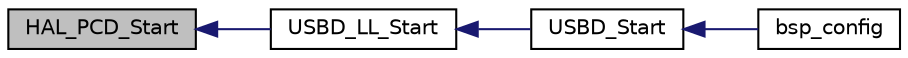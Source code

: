 digraph "HAL_PCD_Start"
{
  edge [fontname="Helvetica",fontsize="10",labelfontname="Helvetica",labelfontsize="10"];
  node [fontname="Helvetica",fontsize="10",shape=record];
  rankdir="LR";
  Node65 [label="HAL_PCD_Start",height=0.2,width=0.4,color="black", fillcolor="grey75", style="filled", fontcolor="black"];
  Node65 -> Node66 [dir="back",color="midnightblue",fontsize="10",style="solid",fontname="Helvetica"];
  Node66 [label="USBD_LL_Start",height=0.2,width=0.4,color="black", fillcolor="white", style="filled",URL="$group___u_s_b_d___c_o_r_e___exported___functions_prototype.html#ga43e53e424e9850d8261e1f9a1be53348",tooltip="Starts the Low Level portion of the Device driver. "];
  Node66 -> Node67 [dir="back",color="midnightblue",fontsize="10",style="solid",fontname="Helvetica"];
  Node67 [label="USBD_Start",height=0.2,width=0.4,color="black", fillcolor="white", style="filled",URL="$group___u_s_b_d___c_o_r_e___private___functions.html#ga47396105b10467da14d07d21b60cc5f9",tooltip="USBD_Start Start the USB Device Core. "];
  Node67 -> Node68 [dir="back",color="midnightblue",fontsize="10",style="solid",fontname="Helvetica"];
  Node68 [label="bsp_config",height=0.2,width=0.4,color="black", fillcolor="white", style="filled",URL="$bsp_8c.html#a1daad6f02d05b6715108e804f68c3d21"];
}

